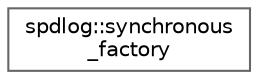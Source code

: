digraph "类继承关系图"
{
 // LATEX_PDF_SIZE
  bgcolor="transparent";
  edge [fontname=Helvetica,fontsize=10,labelfontname=Helvetica,labelfontsize=10];
  node [fontname=Helvetica,fontsize=10,shape=box,height=0.2,width=0.4];
  rankdir="LR";
  Node0 [id="Node000000",label="spdlog::synchronous\l_factory",height=0.2,width=0.4,color="grey40", fillcolor="white", style="filled",URL="$structspdlog_1_1synchronous__factory.html",tooltip=" "];
}
